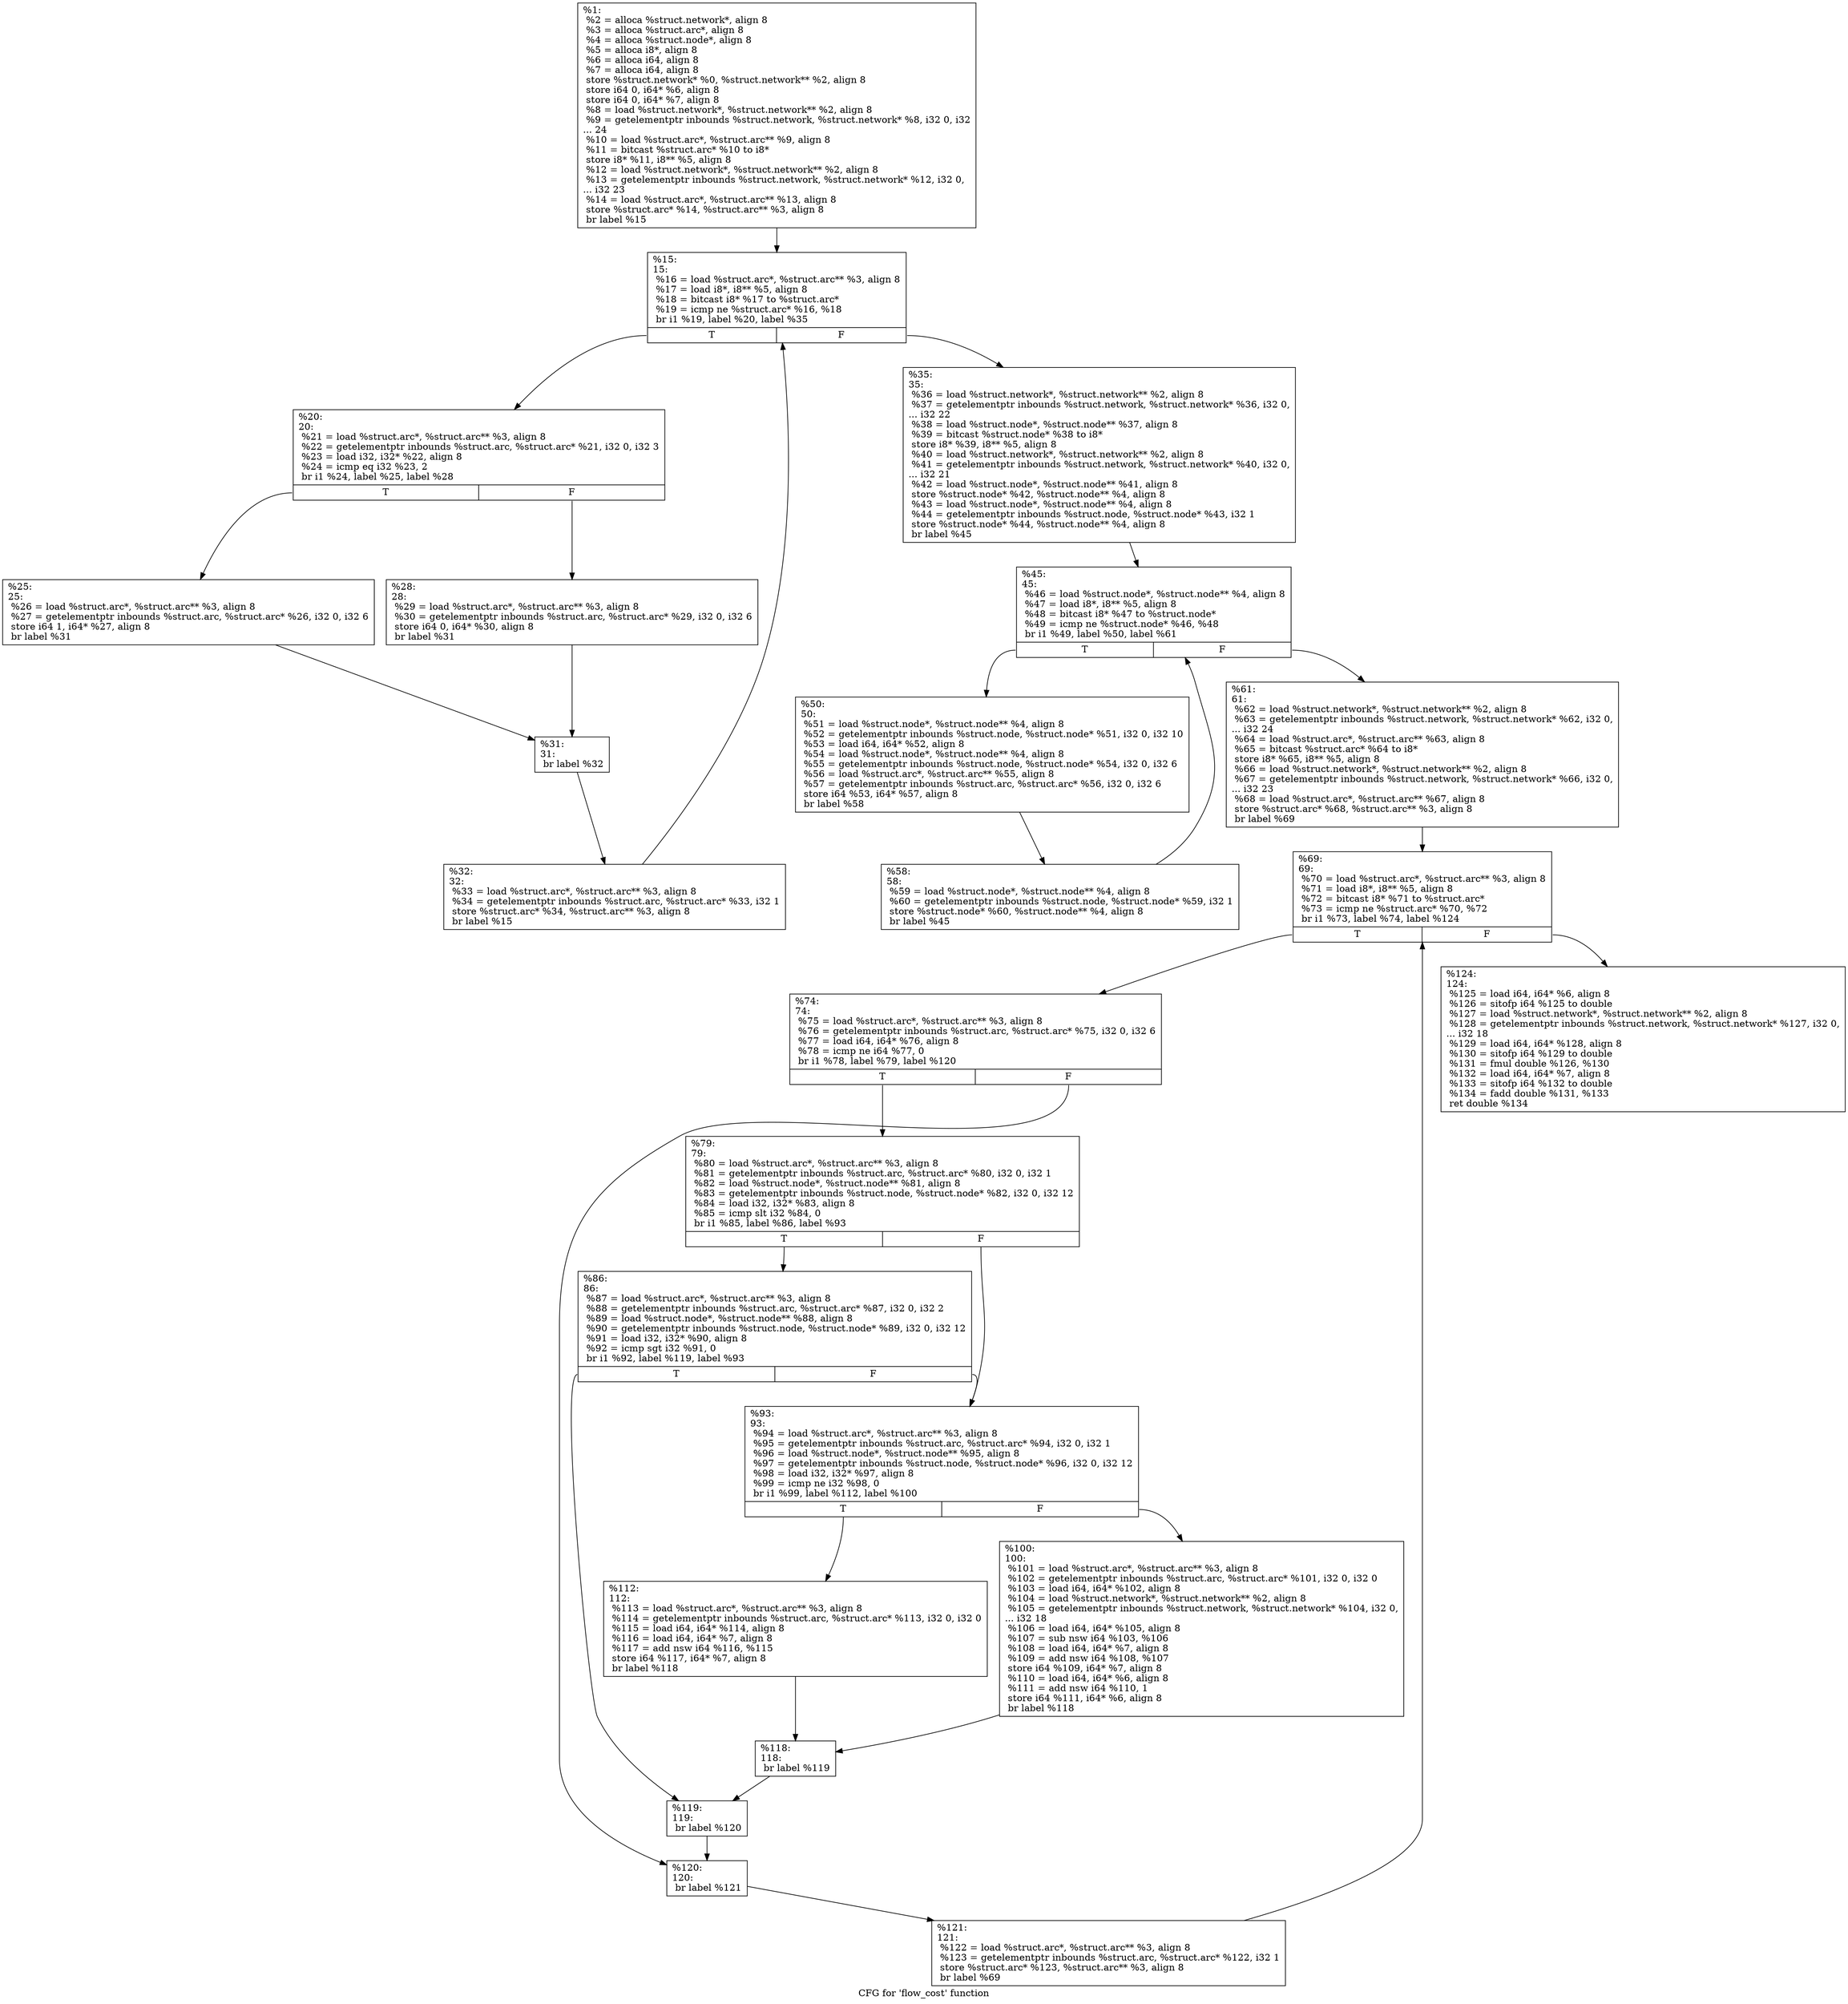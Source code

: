 digraph "CFG for 'flow_cost' function" {
	label="CFG for 'flow_cost' function";

	Node0x27c1600 [shape=record,label="{%1:\l  %2 = alloca %struct.network*, align 8\l  %3 = alloca %struct.arc*, align 8\l  %4 = alloca %struct.node*, align 8\l  %5 = alloca i8*, align 8\l  %6 = alloca i64, align 8\l  %7 = alloca i64, align 8\l  store %struct.network* %0, %struct.network** %2, align 8\l  store i64 0, i64* %6, align 8\l  store i64 0, i64* %7, align 8\l  %8 = load %struct.network*, %struct.network** %2, align 8\l  %9 = getelementptr inbounds %struct.network, %struct.network* %8, i32 0, i32\l... 24\l  %10 = load %struct.arc*, %struct.arc** %9, align 8\l  %11 = bitcast %struct.arc* %10 to i8*\l  store i8* %11, i8** %5, align 8\l  %12 = load %struct.network*, %struct.network** %2, align 8\l  %13 = getelementptr inbounds %struct.network, %struct.network* %12, i32 0,\l... i32 23\l  %14 = load %struct.arc*, %struct.arc** %13, align 8\l  store %struct.arc* %14, %struct.arc** %3, align 8\l  br label %15\l}"];
	Node0x27c1600 -> Node0x27c44a0;
	Node0x27c44a0 [shape=record,label="{%15:\l15:                                               \l  %16 = load %struct.arc*, %struct.arc** %3, align 8\l  %17 = load i8*, i8** %5, align 8\l  %18 = bitcast i8* %17 to %struct.arc*\l  %19 = icmp ne %struct.arc* %16, %18\l  br i1 %19, label %20, label %35\l|{<s0>T|<s1>F}}"];
	Node0x27c44a0:s0 -> Node0x27c44f0;
	Node0x27c44a0:s1 -> Node0x27c4680;
	Node0x27c44f0 [shape=record,label="{%20:\l20:                                               \l  %21 = load %struct.arc*, %struct.arc** %3, align 8\l  %22 = getelementptr inbounds %struct.arc, %struct.arc* %21, i32 0, i32 3\l  %23 = load i32, i32* %22, align 8\l  %24 = icmp eq i32 %23, 2\l  br i1 %24, label %25, label %28\l|{<s0>T|<s1>F}}"];
	Node0x27c44f0:s0 -> Node0x27c4540;
	Node0x27c44f0:s1 -> Node0x27c4590;
	Node0x27c4540 [shape=record,label="{%25:\l25:                                               \l  %26 = load %struct.arc*, %struct.arc** %3, align 8\l  %27 = getelementptr inbounds %struct.arc, %struct.arc* %26, i32 0, i32 6\l  store i64 1, i64* %27, align 8\l  br label %31\l}"];
	Node0x27c4540 -> Node0x27c45e0;
	Node0x27c4590 [shape=record,label="{%28:\l28:                                               \l  %29 = load %struct.arc*, %struct.arc** %3, align 8\l  %30 = getelementptr inbounds %struct.arc, %struct.arc* %29, i32 0, i32 6\l  store i64 0, i64* %30, align 8\l  br label %31\l}"];
	Node0x27c4590 -> Node0x27c45e0;
	Node0x27c45e0 [shape=record,label="{%31:\l31:                                               \l  br label %32\l}"];
	Node0x27c45e0 -> Node0x27c4630;
	Node0x27c4630 [shape=record,label="{%32:\l32:                                               \l  %33 = load %struct.arc*, %struct.arc** %3, align 8\l  %34 = getelementptr inbounds %struct.arc, %struct.arc* %33, i32 1\l  store %struct.arc* %34, %struct.arc** %3, align 8\l  br label %15\l}"];
	Node0x27c4630 -> Node0x27c44a0;
	Node0x27c4680 [shape=record,label="{%35:\l35:                                               \l  %36 = load %struct.network*, %struct.network** %2, align 8\l  %37 = getelementptr inbounds %struct.network, %struct.network* %36, i32 0,\l... i32 22\l  %38 = load %struct.node*, %struct.node** %37, align 8\l  %39 = bitcast %struct.node* %38 to i8*\l  store i8* %39, i8** %5, align 8\l  %40 = load %struct.network*, %struct.network** %2, align 8\l  %41 = getelementptr inbounds %struct.network, %struct.network* %40, i32 0,\l... i32 21\l  %42 = load %struct.node*, %struct.node** %41, align 8\l  store %struct.node* %42, %struct.node** %4, align 8\l  %43 = load %struct.node*, %struct.node** %4, align 8\l  %44 = getelementptr inbounds %struct.node, %struct.node* %43, i32 1\l  store %struct.node* %44, %struct.node** %4, align 8\l  br label %45\l}"];
	Node0x27c4680 -> Node0x27c46d0;
	Node0x27c46d0 [shape=record,label="{%45:\l45:                                               \l  %46 = load %struct.node*, %struct.node** %4, align 8\l  %47 = load i8*, i8** %5, align 8\l  %48 = bitcast i8* %47 to %struct.node*\l  %49 = icmp ne %struct.node* %46, %48\l  br i1 %49, label %50, label %61\l|{<s0>T|<s1>F}}"];
	Node0x27c46d0:s0 -> Node0x27c4720;
	Node0x27c46d0:s1 -> Node0x27c47c0;
	Node0x27c4720 [shape=record,label="{%50:\l50:                                               \l  %51 = load %struct.node*, %struct.node** %4, align 8\l  %52 = getelementptr inbounds %struct.node, %struct.node* %51, i32 0, i32 10\l  %53 = load i64, i64* %52, align 8\l  %54 = load %struct.node*, %struct.node** %4, align 8\l  %55 = getelementptr inbounds %struct.node, %struct.node* %54, i32 0, i32 6\l  %56 = load %struct.arc*, %struct.arc** %55, align 8\l  %57 = getelementptr inbounds %struct.arc, %struct.arc* %56, i32 0, i32 6\l  store i64 %53, i64* %57, align 8\l  br label %58\l}"];
	Node0x27c4720 -> Node0x27c4770;
	Node0x27c4770 [shape=record,label="{%58:\l58:                                               \l  %59 = load %struct.node*, %struct.node** %4, align 8\l  %60 = getelementptr inbounds %struct.node, %struct.node* %59, i32 1\l  store %struct.node* %60, %struct.node** %4, align 8\l  br label %45\l}"];
	Node0x27c4770 -> Node0x27c46d0;
	Node0x27c47c0 [shape=record,label="{%61:\l61:                                               \l  %62 = load %struct.network*, %struct.network** %2, align 8\l  %63 = getelementptr inbounds %struct.network, %struct.network* %62, i32 0,\l... i32 24\l  %64 = load %struct.arc*, %struct.arc** %63, align 8\l  %65 = bitcast %struct.arc* %64 to i8*\l  store i8* %65, i8** %5, align 8\l  %66 = load %struct.network*, %struct.network** %2, align 8\l  %67 = getelementptr inbounds %struct.network, %struct.network* %66, i32 0,\l... i32 23\l  %68 = load %struct.arc*, %struct.arc** %67, align 8\l  store %struct.arc* %68, %struct.arc** %3, align 8\l  br label %69\l}"];
	Node0x27c47c0 -> Node0x27c4810;
	Node0x27c4810 [shape=record,label="{%69:\l69:                                               \l  %70 = load %struct.arc*, %struct.arc** %3, align 8\l  %71 = load i8*, i8** %5, align 8\l  %72 = bitcast i8* %71 to %struct.arc*\l  %73 = icmp ne %struct.arc* %70, %72\l  br i1 %73, label %74, label %124\l|{<s0>T|<s1>F}}"];
	Node0x27c4810:s0 -> Node0x27c4860;
	Node0x27c4810:s1 -> Node0x27c4b80;
	Node0x27c4860 [shape=record,label="{%74:\l74:                                               \l  %75 = load %struct.arc*, %struct.arc** %3, align 8\l  %76 = getelementptr inbounds %struct.arc, %struct.arc* %75, i32 0, i32 6\l  %77 = load i64, i64* %76, align 8\l  %78 = icmp ne i64 %77, 0\l  br i1 %78, label %79, label %120\l|{<s0>T|<s1>F}}"];
	Node0x27c4860:s0 -> Node0x27c48b0;
	Node0x27c4860:s1 -> Node0x27c4ae0;
	Node0x27c48b0 [shape=record,label="{%79:\l79:                                               \l  %80 = load %struct.arc*, %struct.arc** %3, align 8\l  %81 = getelementptr inbounds %struct.arc, %struct.arc* %80, i32 0, i32 1\l  %82 = load %struct.node*, %struct.node** %81, align 8\l  %83 = getelementptr inbounds %struct.node, %struct.node* %82, i32 0, i32 12\l  %84 = load i32, i32* %83, align 8\l  %85 = icmp slt i32 %84, 0\l  br i1 %85, label %86, label %93\l|{<s0>T|<s1>F}}"];
	Node0x27c48b0:s0 -> Node0x27c4900;
	Node0x27c48b0:s1 -> Node0x27c4950;
	Node0x27c4900 [shape=record,label="{%86:\l86:                                               \l  %87 = load %struct.arc*, %struct.arc** %3, align 8\l  %88 = getelementptr inbounds %struct.arc, %struct.arc* %87, i32 0, i32 2\l  %89 = load %struct.node*, %struct.node** %88, align 8\l  %90 = getelementptr inbounds %struct.node, %struct.node* %89, i32 0, i32 12\l  %91 = load i32, i32* %90, align 8\l  %92 = icmp sgt i32 %91, 0\l  br i1 %92, label %119, label %93\l|{<s0>T|<s1>F}}"];
	Node0x27c4900:s0 -> Node0x27c4a90;
	Node0x27c4900:s1 -> Node0x27c4950;
	Node0x27c4950 [shape=record,label="{%93:\l93:                                               \l  %94 = load %struct.arc*, %struct.arc** %3, align 8\l  %95 = getelementptr inbounds %struct.arc, %struct.arc* %94, i32 0, i32 1\l  %96 = load %struct.node*, %struct.node** %95, align 8\l  %97 = getelementptr inbounds %struct.node, %struct.node* %96, i32 0, i32 12\l  %98 = load i32, i32* %97, align 8\l  %99 = icmp ne i32 %98, 0\l  br i1 %99, label %112, label %100\l|{<s0>T|<s1>F}}"];
	Node0x27c4950:s0 -> Node0x27c49f0;
	Node0x27c4950:s1 -> Node0x27c49a0;
	Node0x27c49a0 [shape=record,label="{%100:\l100:                                              \l  %101 = load %struct.arc*, %struct.arc** %3, align 8\l  %102 = getelementptr inbounds %struct.arc, %struct.arc* %101, i32 0, i32 0\l  %103 = load i64, i64* %102, align 8\l  %104 = load %struct.network*, %struct.network** %2, align 8\l  %105 = getelementptr inbounds %struct.network, %struct.network* %104, i32 0,\l... i32 18\l  %106 = load i64, i64* %105, align 8\l  %107 = sub nsw i64 %103, %106\l  %108 = load i64, i64* %7, align 8\l  %109 = add nsw i64 %108, %107\l  store i64 %109, i64* %7, align 8\l  %110 = load i64, i64* %6, align 8\l  %111 = add nsw i64 %110, 1\l  store i64 %111, i64* %6, align 8\l  br label %118\l}"];
	Node0x27c49a0 -> Node0x27c4a40;
	Node0x27c49f0 [shape=record,label="{%112:\l112:                                              \l  %113 = load %struct.arc*, %struct.arc** %3, align 8\l  %114 = getelementptr inbounds %struct.arc, %struct.arc* %113, i32 0, i32 0\l  %115 = load i64, i64* %114, align 8\l  %116 = load i64, i64* %7, align 8\l  %117 = add nsw i64 %116, %115\l  store i64 %117, i64* %7, align 8\l  br label %118\l}"];
	Node0x27c49f0 -> Node0x27c4a40;
	Node0x27c4a40 [shape=record,label="{%118:\l118:                                              \l  br label %119\l}"];
	Node0x27c4a40 -> Node0x27c4a90;
	Node0x27c4a90 [shape=record,label="{%119:\l119:                                              \l  br label %120\l}"];
	Node0x27c4a90 -> Node0x27c4ae0;
	Node0x27c4ae0 [shape=record,label="{%120:\l120:                                              \l  br label %121\l}"];
	Node0x27c4ae0 -> Node0x27c4b30;
	Node0x27c4b30 [shape=record,label="{%121:\l121:                                              \l  %122 = load %struct.arc*, %struct.arc** %3, align 8\l  %123 = getelementptr inbounds %struct.arc, %struct.arc* %122, i32 1\l  store %struct.arc* %123, %struct.arc** %3, align 8\l  br label %69\l}"];
	Node0x27c4b30 -> Node0x27c4810;
	Node0x27c4b80 [shape=record,label="{%124:\l124:                                              \l  %125 = load i64, i64* %6, align 8\l  %126 = sitofp i64 %125 to double\l  %127 = load %struct.network*, %struct.network** %2, align 8\l  %128 = getelementptr inbounds %struct.network, %struct.network* %127, i32 0,\l... i32 18\l  %129 = load i64, i64* %128, align 8\l  %130 = sitofp i64 %129 to double\l  %131 = fmul double %126, %130\l  %132 = load i64, i64* %7, align 8\l  %133 = sitofp i64 %132 to double\l  %134 = fadd double %131, %133\l  ret double %134\l}"];
}
